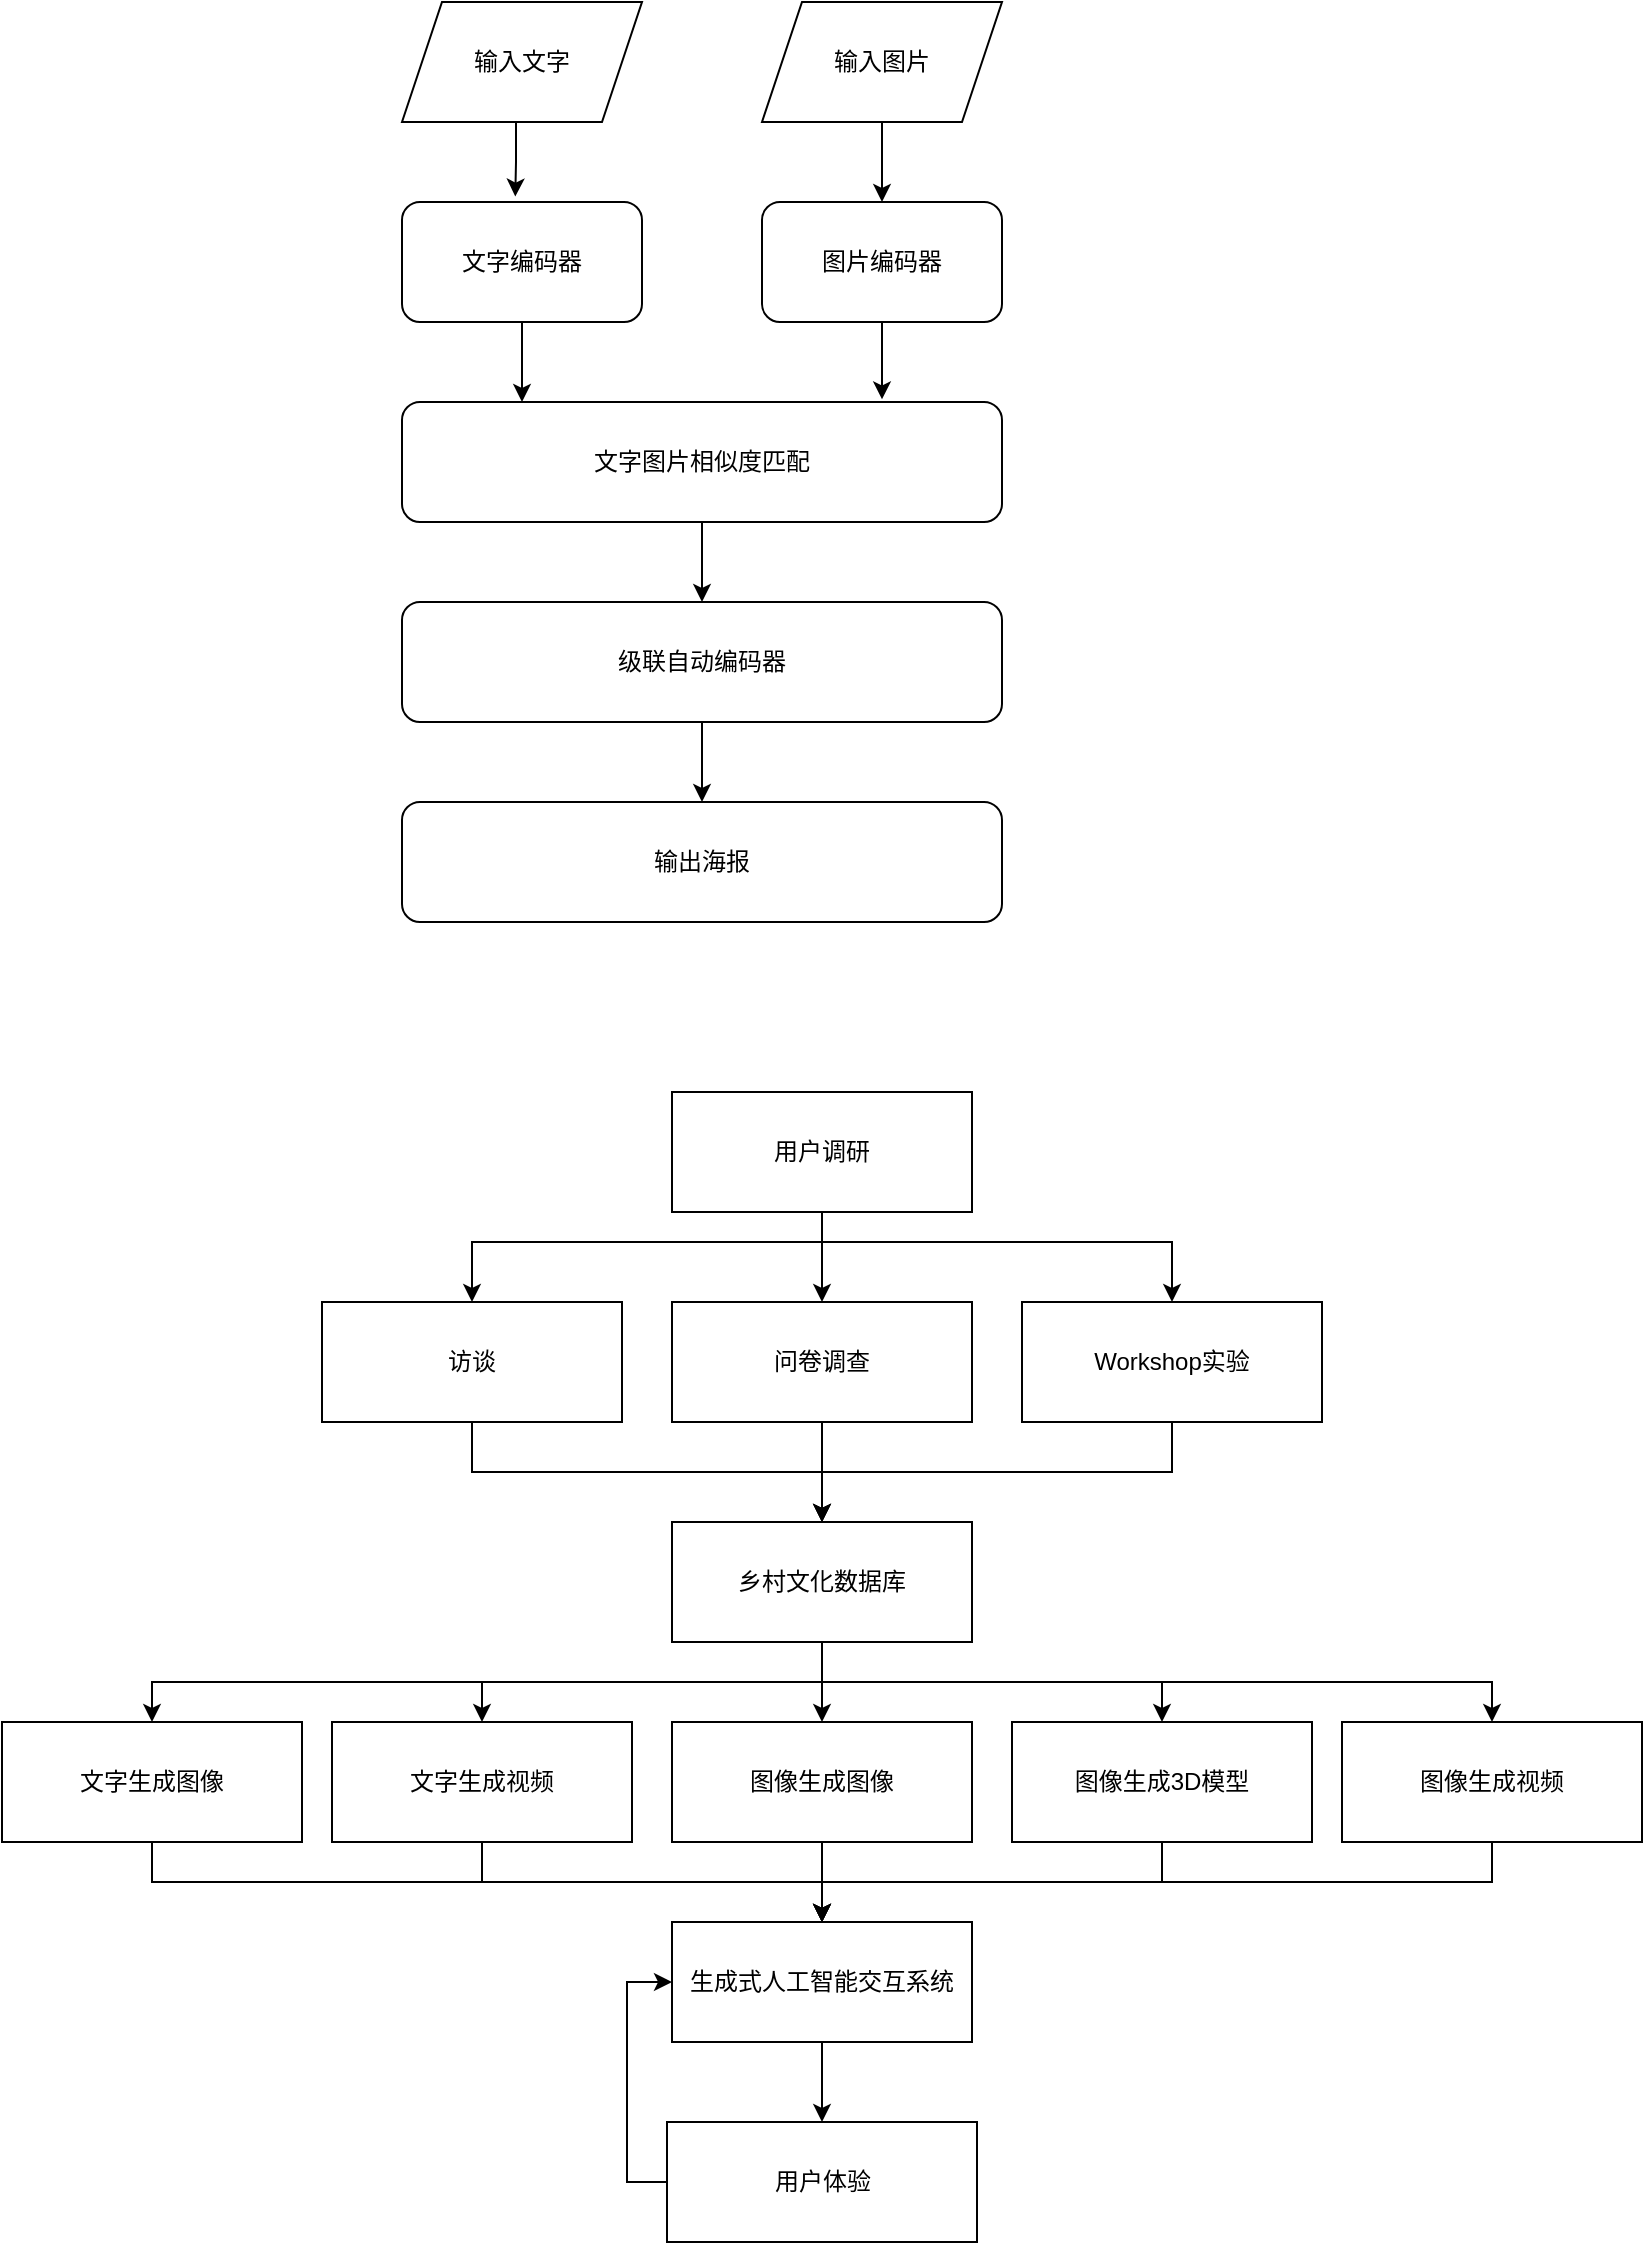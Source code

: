 <mxfile version="20.8.20" type="github">
  <diagram id="C5RBs43oDa-KdzZeNtuy" name="Page-1">
    <mxGraphModel dx="1932" dy="661" grid="1" gridSize="10" guides="1" tooltips="1" connect="1" arrows="1" fold="1" page="1" pageScale="1" pageWidth="827" pageHeight="1169" math="0" shadow="0">
      <root>
        <mxCell id="WIyWlLk6GJQsqaUBKTNV-0" />
        <mxCell id="WIyWlLk6GJQsqaUBKTNV-1" parent="WIyWlLk6GJQsqaUBKTNV-0" />
        <mxCell id="Au55FGA9Pkdlzi18izdJ-8" style="edgeStyle=orthogonalEdgeStyle;rounded=0;orthogonalLoop=1;jettySize=auto;html=1;entryX=0.472;entryY=-0.045;entryDx=0;entryDy=0;entryPerimeter=0;" edge="1" parent="WIyWlLk6GJQsqaUBKTNV-1" source="Au55FGA9Pkdlzi18izdJ-0" target="Au55FGA9Pkdlzi18izdJ-3">
          <mxGeometry relative="1" as="geometry">
            <Array as="points">
              <mxPoint x="217" y="120" />
              <mxPoint x="217" y="120" />
            </Array>
          </mxGeometry>
        </mxCell>
        <mxCell id="Au55FGA9Pkdlzi18izdJ-0" value="输入文字" style="shape=parallelogram;perimeter=parallelogramPerimeter;whiteSpace=wrap;html=1;fixedSize=1;" vertex="1" parent="WIyWlLk6GJQsqaUBKTNV-1">
          <mxGeometry x="160" y="40" width="120" height="60" as="geometry" />
        </mxCell>
        <mxCell id="Au55FGA9Pkdlzi18izdJ-9" style="edgeStyle=orthogonalEdgeStyle;rounded=0;orthogonalLoop=1;jettySize=auto;html=1;entryX=0.5;entryY=0;entryDx=0;entryDy=0;" edge="1" parent="WIyWlLk6GJQsqaUBKTNV-1" source="Au55FGA9Pkdlzi18izdJ-1" target="Au55FGA9Pkdlzi18izdJ-4">
          <mxGeometry relative="1" as="geometry" />
        </mxCell>
        <mxCell id="Au55FGA9Pkdlzi18izdJ-1" value="输入图片" style="shape=parallelogram;perimeter=parallelogramPerimeter;whiteSpace=wrap;html=1;fixedSize=1;" vertex="1" parent="WIyWlLk6GJQsqaUBKTNV-1">
          <mxGeometry x="340" y="40" width="120" height="60" as="geometry" />
        </mxCell>
        <mxCell id="Au55FGA9Pkdlzi18izdJ-10" style="edgeStyle=orthogonalEdgeStyle;rounded=0;orthogonalLoop=1;jettySize=auto;html=1;" edge="1" parent="WIyWlLk6GJQsqaUBKTNV-1" source="Au55FGA9Pkdlzi18izdJ-3">
          <mxGeometry relative="1" as="geometry">
            <mxPoint x="220" y="240" as="targetPoint" />
            <Array as="points">
              <mxPoint x="220" y="240" />
            </Array>
          </mxGeometry>
        </mxCell>
        <mxCell id="Au55FGA9Pkdlzi18izdJ-3" value="文字编码器" style="rounded=1;whiteSpace=wrap;html=1;" vertex="1" parent="WIyWlLk6GJQsqaUBKTNV-1">
          <mxGeometry x="160" y="140" width="120" height="60" as="geometry" />
        </mxCell>
        <mxCell id="Au55FGA9Pkdlzi18izdJ-11" style="edgeStyle=orthogonalEdgeStyle;rounded=0;orthogonalLoop=1;jettySize=auto;html=1;entryX=0.8;entryY=-0.022;entryDx=0;entryDy=0;entryPerimeter=0;" edge="1" parent="WIyWlLk6GJQsqaUBKTNV-1" source="Au55FGA9Pkdlzi18izdJ-4" target="Au55FGA9Pkdlzi18izdJ-5">
          <mxGeometry relative="1" as="geometry">
            <Array as="points" />
          </mxGeometry>
        </mxCell>
        <mxCell id="Au55FGA9Pkdlzi18izdJ-4" value="图片编码器" style="rounded=1;whiteSpace=wrap;html=1;" vertex="1" parent="WIyWlLk6GJQsqaUBKTNV-1">
          <mxGeometry x="340" y="140" width="120" height="60" as="geometry" />
        </mxCell>
        <mxCell id="Au55FGA9Pkdlzi18izdJ-12" style="edgeStyle=orthogonalEdgeStyle;rounded=0;orthogonalLoop=1;jettySize=auto;html=1;entryX=0.5;entryY=0;entryDx=0;entryDy=0;" edge="1" parent="WIyWlLk6GJQsqaUBKTNV-1" source="Au55FGA9Pkdlzi18izdJ-5" target="Au55FGA9Pkdlzi18izdJ-6">
          <mxGeometry relative="1" as="geometry" />
        </mxCell>
        <mxCell id="Au55FGA9Pkdlzi18izdJ-5" value="文字图片相似度匹配" style="rounded=1;whiteSpace=wrap;html=1;" vertex="1" parent="WIyWlLk6GJQsqaUBKTNV-1">
          <mxGeometry x="160" y="240" width="300" height="60" as="geometry" />
        </mxCell>
        <mxCell id="Au55FGA9Pkdlzi18izdJ-13" style="edgeStyle=orthogonalEdgeStyle;rounded=0;orthogonalLoop=1;jettySize=auto;html=1;entryX=0.5;entryY=0;entryDx=0;entryDy=0;" edge="1" parent="WIyWlLk6GJQsqaUBKTNV-1" source="Au55FGA9Pkdlzi18izdJ-6" target="Au55FGA9Pkdlzi18izdJ-7">
          <mxGeometry relative="1" as="geometry" />
        </mxCell>
        <mxCell id="Au55FGA9Pkdlzi18izdJ-6" value="级联自动编码器" style="rounded=1;whiteSpace=wrap;html=1;" vertex="1" parent="WIyWlLk6GJQsqaUBKTNV-1">
          <mxGeometry x="160" y="340" width="300" height="60" as="geometry" />
        </mxCell>
        <mxCell id="Au55FGA9Pkdlzi18izdJ-7" value="输出海报" style="rounded=1;whiteSpace=wrap;html=1;" vertex="1" parent="WIyWlLk6GJQsqaUBKTNV-1">
          <mxGeometry x="160" y="440" width="300" height="60" as="geometry" />
        </mxCell>
        <mxCell id="Au55FGA9Pkdlzi18izdJ-39" style="edgeStyle=orthogonalEdgeStyle;rounded=0;orthogonalLoop=1;jettySize=auto;html=1;" edge="1" parent="WIyWlLk6GJQsqaUBKTNV-1" source="Au55FGA9Pkdlzi18izdJ-14" target="Au55FGA9Pkdlzi18izdJ-28">
          <mxGeometry relative="1" as="geometry" />
        </mxCell>
        <mxCell id="Au55FGA9Pkdlzi18izdJ-49" style="edgeStyle=orthogonalEdgeStyle;rounded=0;orthogonalLoop=1;jettySize=auto;html=1;" edge="1" parent="WIyWlLk6GJQsqaUBKTNV-1" source="Au55FGA9Pkdlzi18izdJ-14" target="Au55FGA9Pkdlzi18izdJ-27">
          <mxGeometry relative="1" as="geometry">
            <Array as="points">
              <mxPoint x="370" y="880" />
              <mxPoint x="200" y="880" />
            </Array>
          </mxGeometry>
        </mxCell>
        <mxCell id="Au55FGA9Pkdlzi18izdJ-50" style="edgeStyle=orthogonalEdgeStyle;rounded=0;orthogonalLoop=1;jettySize=auto;html=1;entryX=0.5;entryY=0;entryDx=0;entryDy=0;" edge="1" parent="WIyWlLk6GJQsqaUBKTNV-1" source="Au55FGA9Pkdlzi18izdJ-14" target="Au55FGA9Pkdlzi18izdJ-26">
          <mxGeometry relative="1" as="geometry">
            <Array as="points">
              <mxPoint x="370" y="880" />
              <mxPoint x="35" y="880" />
            </Array>
          </mxGeometry>
        </mxCell>
        <mxCell id="Au55FGA9Pkdlzi18izdJ-51" style="edgeStyle=orthogonalEdgeStyle;rounded=0;orthogonalLoop=1;jettySize=auto;html=1;entryX=0.5;entryY=0;entryDx=0;entryDy=0;" edge="1" parent="WIyWlLk6GJQsqaUBKTNV-1" source="Au55FGA9Pkdlzi18izdJ-14" target="Au55FGA9Pkdlzi18izdJ-29">
          <mxGeometry relative="1" as="geometry">
            <Array as="points">
              <mxPoint x="370" y="880" />
              <mxPoint x="540" y="880" />
            </Array>
          </mxGeometry>
        </mxCell>
        <mxCell id="Au55FGA9Pkdlzi18izdJ-52" style="edgeStyle=orthogonalEdgeStyle;rounded=0;orthogonalLoop=1;jettySize=auto;html=1;entryX=0.5;entryY=0;entryDx=0;entryDy=0;" edge="1" parent="WIyWlLk6GJQsqaUBKTNV-1" source="Au55FGA9Pkdlzi18izdJ-14" target="Au55FGA9Pkdlzi18izdJ-48">
          <mxGeometry relative="1" as="geometry">
            <Array as="points">
              <mxPoint x="370" y="880" />
              <mxPoint x="705" y="880" />
            </Array>
          </mxGeometry>
        </mxCell>
        <mxCell id="Au55FGA9Pkdlzi18izdJ-14" value="乡村文化数据库" style="rounded=0;whiteSpace=wrap;html=1;" vertex="1" parent="WIyWlLk6GJQsqaUBKTNV-1">
          <mxGeometry x="295" y="800" width="150" height="60" as="geometry" />
        </mxCell>
        <mxCell id="Au55FGA9Pkdlzi18izdJ-30" style="edgeStyle=orthogonalEdgeStyle;rounded=0;orthogonalLoop=1;jettySize=auto;html=1;entryX=0.5;entryY=0;entryDx=0;entryDy=0;" edge="1" parent="WIyWlLk6GJQsqaUBKTNV-1" source="Au55FGA9Pkdlzi18izdJ-15" target="Au55FGA9Pkdlzi18izdJ-21">
          <mxGeometry relative="1" as="geometry" />
        </mxCell>
        <mxCell id="Au55FGA9Pkdlzi18izdJ-31" style="edgeStyle=orthogonalEdgeStyle;rounded=0;orthogonalLoop=1;jettySize=auto;html=1;entryX=0.5;entryY=0;entryDx=0;entryDy=0;" edge="1" parent="WIyWlLk6GJQsqaUBKTNV-1" target="Au55FGA9Pkdlzi18izdJ-20">
          <mxGeometry relative="1" as="geometry">
            <mxPoint x="370" y="650" as="sourcePoint" />
            <Array as="points">
              <mxPoint x="370" y="660" />
              <mxPoint x="195" y="660" />
            </Array>
          </mxGeometry>
        </mxCell>
        <mxCell id="Au55FGA9Pkdlzi18izdJ-32" style="edgeStyle=orthogonalEdgeStyle;rounded=0;orthogonalLoop=1;jettySize=auto;html=1;exitX=0.5;exitY=1;exitDx=0;exitDy=0;" edge="1" parent="WIyWlLk6GJQsqaUBKTNV-1" source="Au55FGA9Pkdlzi18izdJ-15" target="Au55FGA9Pkdlzi18izdJ-22">
          <mxGeometry relative="1" as="geometry">
            <Array as="points">
              <mxPoint x="370" y="660" />
              <mxPoint x="545" y="660" />
            </Array>
          </mxGeometry>
        </mxCell>
        <mxCell id="Au55FGA9Pkdlzi18izdJ-15" value="用户调研" style="rounded=0;whiteSpace=wrap;html=1;" vertex="1" parent="WIyWlLk6GJQsqaUBKTNV-1">
          <mxGeometry x="295" y="585" width="150" height="60" as="geometry" />
        </mxCell>
        <mxCell id="Au55FGA9Pkdlzi18izdJ-45" style="edgeStyle=orthogonalEdgeStyle;rounded=0;orthogonalLoop=1;jettySize=auto;html=1;entryX=0.5;entryY=0;entryDx=0;entryDy=0;" edge="1" parent="WIyWlLk6GJQsqaUBKTNV-1" source="Au55FGA9Pkdlzi18izdJ-16" target="Au55FGA9Pkdlzi18izdJ-18">
          <mxGeometry relative="1" as="geometry" />
        </mxCell>
        <mxCell id="Au55FGA9Pkdlzi18izdJ-16" value="生成式人工智能交互系统" style="rounded=0;whiteSpace=wrap;html=1;" vertex="1" parent="WIyWlLk6GJQsqaUBKTNV-1">
          <mxGeometry x="295" y="1000" width="150" height="60" as="geometry" />
        </mxCell>
        <mxCell id="Au55FGA9Pkdlzi18izdJ-47" style="edgeStyle=orthogonalEdgeStyle;rounded=0;orthogonalLoop=1;jettySize=auto;html=1;entryX=0;entryY=0.5;entryDx=0;entryDy=0;exitX=0;exitY=0.5;exitDx=0;exitDy=0;" edge="1" parent="WIyWlLk6GJQsqaUBKTNV-1" source="Au55FGA9Pkdlzi18izdJ-18" target="Au55FGA9Pkdlzi18izdJ-16">
          <mxGeometry relative="1" as="geometry" />
        </mxCell>
        <mxCell id="Au55FGA9Pkdlzi18izdJ-18" value="用户体验" style="rounded=0;whiteSpace=wrap;html=1;" vertex="1" parent="WIyWlLk6GJQsqaUBKTNV-1">
          <mxGeometry x="292.5" y="1100" width="155" height="60" as="geometry" />
        </mxCell>
        <mxCell id="Au55FGA9Pkdlzi18izdJ-33" style="edgeStyle=orthogonalEdgeStyle;rounded=0;orthogonalLoop=1;jettySize=auto;html=1;entryX=0.5;entryY=0;entryDx=0;entryDy=0;exitX=0.5;exitY=1;exitDx=0;exitDy=0;" edge="1" parent="WIyWlLk6GJQsqaUBKTNV-1" source="Au55FGA9Pkdlzi18izdJ-20" target="Au55FGA9Pkdlzi18izdJ-14">
          <mxGeometry relative="1" as="geometry">
            <mxPoint x="280" y="720" as="sourcePoint" />
          </mxGeometry>
        </mxCell>
        <mxCell id="Au55FGA9Pkdlzi18izdJ-20" value="访谈" style="rounded=0;whiteSpace=wrap;html=1;" vertex="1" parent="WIyWlLk6GJQsqaUBKTNV-1">
          <mxGeometry x="120" y="690" width="150" height="60" as="geometry" />
        </mxCell>
        <mxCell id="Au55FGA9Pkdlzi18izdJ-35" style="edgeStyle=orthogonalEdgeStyle;rounded=0;orthogonalLoop=1;jettySize=auto;html=1;entryX=0.5;entryY=0;entryDx=0;entryDy=0;" edge="1" parent="WIyWlLk6GJQsqaUBKTNV-1" source="Au55FGA9Pkdlzi18izdJ-21" target="Au55FGA9Pkdlzi18izdJ-14">
          <mxGeometry relative="1" as="geometry" />
        </mxCell>
        <mxCell id="Au55FGA9Pkdlzi18izdJ-21" value="问卷调查" style="rounded=0;whiteSpace=wrap;html=1;" vertex="1" parent="WIyWlLk6GJQsqaUBKTNV-1">
          <mxGeometry x="295" y="690" width="150" height="60" as="geometry" />
        </mxCell>
        <mxCell id="Au55FGA9Pkdlzi18izdJ-36" style="edgeStyle=orthogonalEdgeStyle;rounded=0;orthogonalLoop=1;jettySize=auto;html=1;entryX=0.5;entryY=0;entryDx=0;entryDy=0;exitX=0.5;exitY=1;exitDx=0;exitDy=0;" edge="1" parent="WIyWlLk6GJQsqaUBKTNV-1" source="Au55FGA9Pkdlzi18izdJ-22" target="Au55FGA9Pkdlzi18izdJ-14">
          <mxGeometry relative="1" as="geometry" />
        </mxCell>
        <mxCell id="Au55FGA9Pkdlzi18izdJ-22" value="Workshop实验" style="rounded=0;whiteSpace=wrap;html=1;" vertex="1" parent="WIyWlLk6GJQsqaUBKTNV-1">
          <mxGeometry x="470" y="690" width="150" height="60" as="geometry" />
        </mxCell>
        <mxCell id="Au55FGA9Pkdlzi18izdJ-53" style="edgeStyle=orthogonalEdgeStyle;rounded=0;orthogonalLoop=1;jettySize=auto;html=1;exitX=0.5;exitY=1;exitDx=0;exitDy=0;" edge="1" parent="WIyWlLk6GJQsqaUBKTNV-1" source="Au55FGA9Pkdlzi18izdJ-26" target="Au55FGA9Pkdlzi18izdJ-16">
          <mxGeometry relative="1" as="geometry" />
        </mxCell>
        <mxCell id="Au55FGA9Pkdlzi18izdJ-26" value="文字生成图像" style="rounded=0;whiteSpace=wrap;html=1;" vertex="1" parent="WIyWlLk6GJQsqaUBKTNV-1">
          <mxGeometry x="-40" y="900" width="150" height="60" as="geometry" />
        </mxCell>
        <mxCell id="Au55FGA9Pkdlzi18izdJ-54" style="edgeStyle=orthogonalEdgeStyle;rounded=0;orthogonalLoop=1;jettySize=auto;html=1;exitX=0.5;exitY=1;exitDx=0;exitDy=0;" edge="1" parent="WIyWlLk6GJQsqaUBKTNV-1" source="Au55FGA9Pkdlzi18izdJ-27" target="Au55FGA9Pkdlzi18izdJ-16">
          <mxGeometry relative="1" as="geometry" />
        </mxCell>
        <mxCell id="Au55FGA9Pkdlzi18izdJ-27" value="文字生成视频" style="rounded=0;whiteSpace=wrap;html=1;" vertex="1" parent="WIyWlLk6GJQsqaUBKTNV-1">
          <mxGeometry x="125" y="900" width="150" height="60" as="geometry" />
        </mxCell>
        <mxCell id="Au55FGA9Pkdlzi18izdJ-43" style="edgeStyle=orthogonalEdgeStyle;rounded=0;orthogonalLoop=1;jettySize=auto;html=1;" edge="1" parent="WIyWlLk6GJQsqaUBKTNV-1" source="Au55FGA9Pkdlzi18izdJ-28" target="Au55FGA9Pkdlzi18izdJ-16">
          <mxGeometry relative="1" as="geometry" />
        </mxCell>
        <mxCell id="Au55FGA9Pkdlzi18izdJ-28" value="图像生成图像" style="rounded=0;whiteSpace=wrap;html=1;" vertex="1" parent="WIyWlLk6GJQsqaUBKTNV-1">
          <mxGeometry x="295" y="900" width="150" height="60" as="geometry" />
        </mxCell>
        <mxCell id="Au55FGA9Pkdlzi18izdJ-55" style="edgeStyle=orthogonalEdgeStyle;rounded=0;orthogonalLoop=1;jettySize=auto;html=1;entryX=0.5;entryY=0;entryDx=0;entryDy=0;exitX=0.5;exitY=1;exitDx=0;exitDy=0;" edge="1" parent="WIyWlLk6GJQsqaUBKTNV-1" source="Au55FGA9Pkdlzi18izdJ-29" target="Au55FGA9Pkdlzi18izdJ-16">
          <mxGeometry relative="1" as="geometry" />
        </mxCell>
        <mxCell id="Au55FGA9Pkdlzi18izdJ-29" value="图像生成3D模型" style="rounded=0;whiteSpace=wrap;html=1;" vertex="1" parent="WIyWlLk6GJQsqaUBKTNV-1">
          <mxGeometry x="465" y="900" width="150" height="60" as="geometry" />
        </mxCell>
        <mxCell id="Au55FGA9Pkdlzi18izdJ-56" style="edgeStyle=orthogonalEdgeStyle;rounded=0;orthogonalLoop=1;jettySize=auto;html=1;exitX=0.5;exitY=1;exitDx=0;exitDy=0;" edge="1" parent="WIyWlLk6GJQsqaUBKTNV-1" source="Au55FGA9Pkdlzi18izdJ-48" target="Au55FGA9Pkdlzi18izdJ-16">
          <mxGeometry relative="1" as="geometry" />
        </mxCell>
        <mxCell id="Au55FGA9Pkdlzi18izdJ-48" value="图像生成视频" style="rounded=0;whiteSpace=wrap;html=1;" vertex="1" parent="WIyWlLk6GJQsqaUBKTNV-1">
          <mxGeometry x="630" y="900" width="150" height="60" as="geometry" />
        </mxCell>
      </root>
    </mxGraphModel>
  </diagram>
</mxfile>
